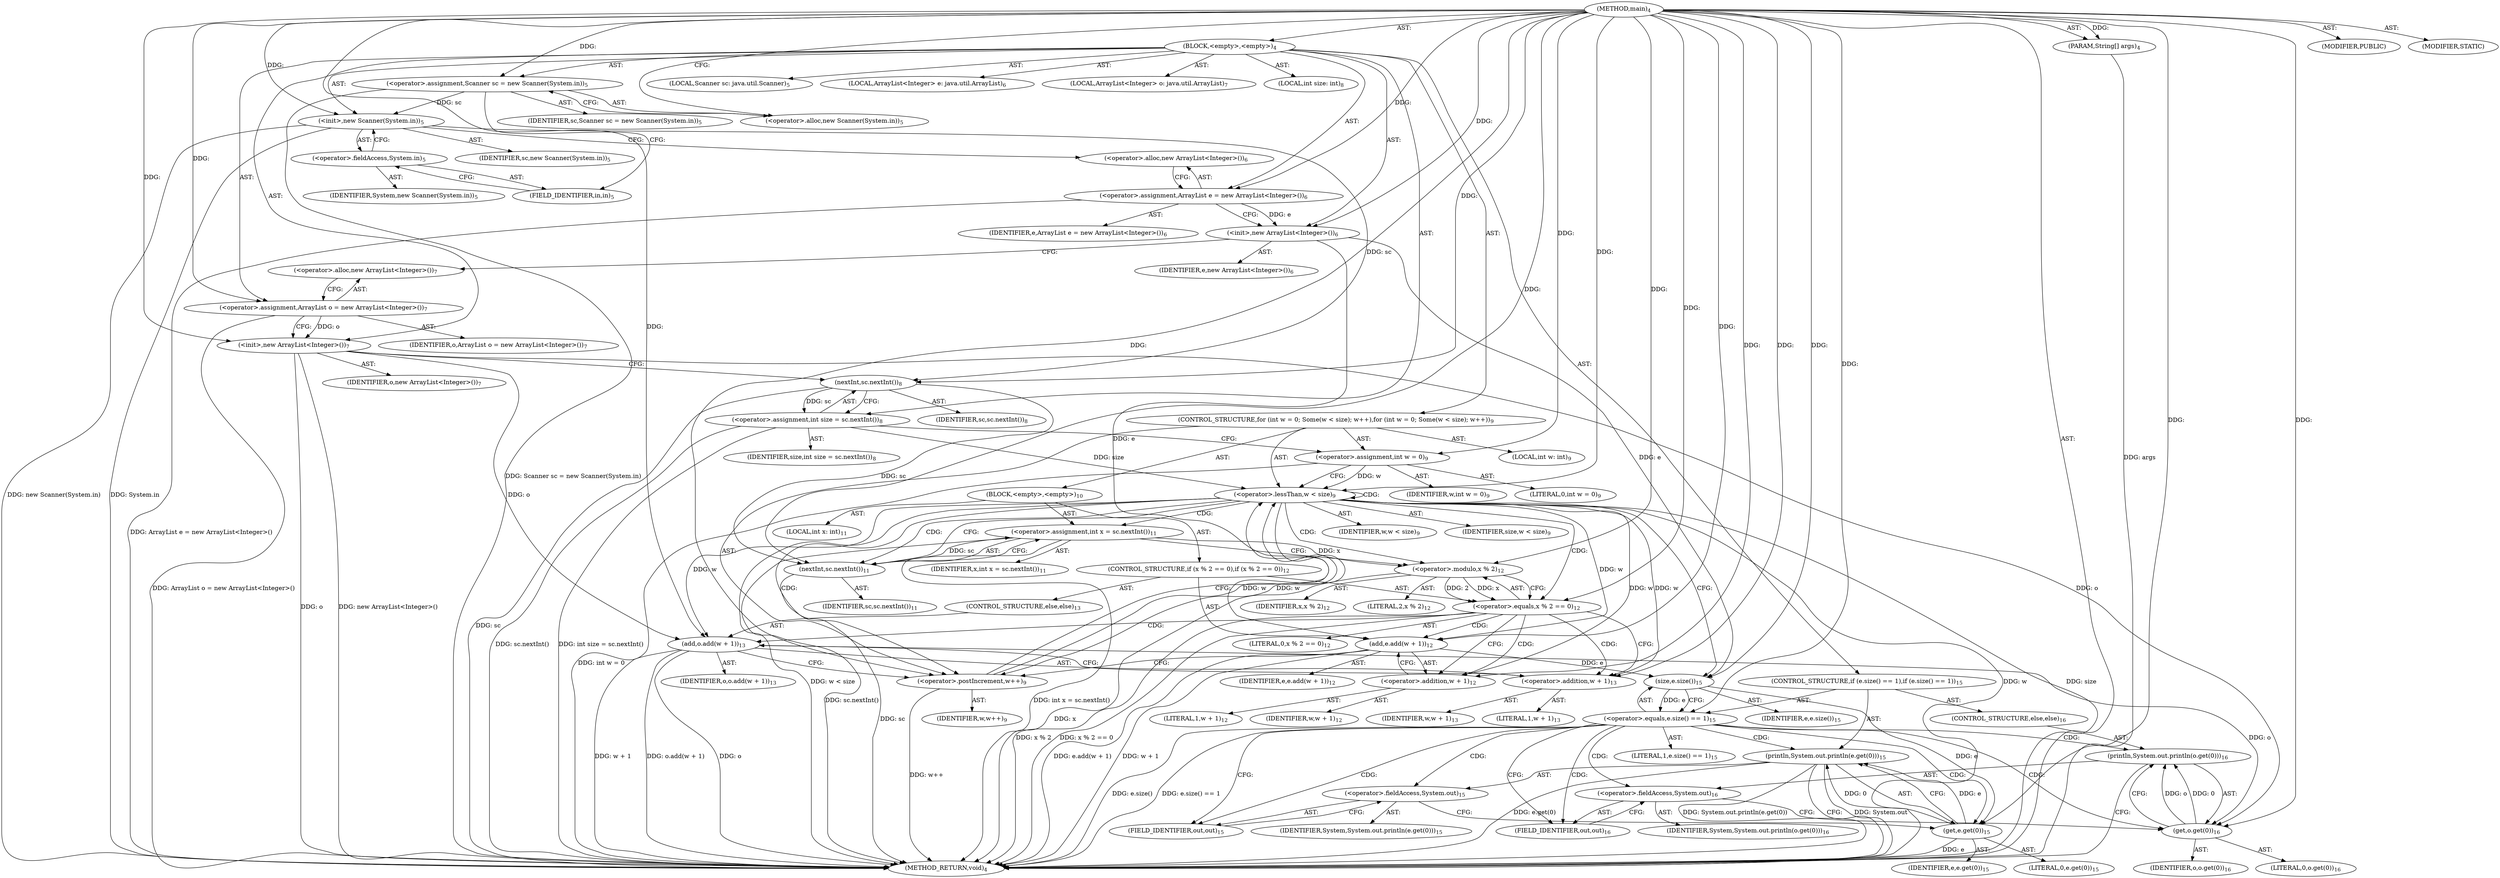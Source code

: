 digraph "main" {  
"23" [label = <(METHOD,main)<SUB>4</SUB>> ]
"24" [label = <(PARAM,String[] args)<SUB>4</SUB>> ]
"25" [label = <(BLOCK,&lt;empty&gt;,&lt;empty&gt;)<SUB>4</SUB>> ]
"4" [label = <(LOCAL,Scanner sc: java.util.Scanner)<SUB>5</SUB>> ]
"26" [label = <(&lt;operator&gt;.assignment,Scanner sc = new Scanner(System.in))<SUB>5</SUB>> ]
"27" [label = <(IDENTIFIER,sc,Scanner sc = new Scanner(System.in))<SUB>5</SUB>> ]
"28" [label = <(&lt;operator&gt;.alloc,new Scanner(System.in))<SUB>5</SUB>> ]
"29" [label = <(&lt;init&gt;,new Scanner(System.in))<SUB>5</SUB>> ]
"3" [label = <(IDENTIFIER,sc,new Scanner(System.in))<SUB>5</SUB>> ]
"30" [label = <(&lt;operator&gt;.fieldAccess,System.in)<SUB>5</SUB>> ]
"31" [label = <(IDENTIFIER,System,new Scanner(System.in))<SUB>5</SUB>> ]
"32" [label = <(FIELD_IDENTIFIER,in,in)<SUB>5</SUB>> ]
"6" [label = <(LOCAL,ArrayList&lt;Integer&gt; e: java.util.ArrayList)<SUB>6</SUB>> ]
"33" [label = <(&lt;operator&gt;.assignment,ArrayList e = new ArrayList&lt;Integer&gt;())<SUB>6</SUB>> ]
"34" [label = <(IDENTIFIER,e,ArrayList e = new ArrayList&lt;Integer&gt;())<SUB>6</SUB>> ]
"35" [label = <(&lt;operator&gt;.alloc,new ArrayList&lt;Integer&gt;())<SUB>6</SUB>> ]
"36" [label = <(&lt;init&gt;,new ArrayList&lt;Integer&gt;())<SUB>6</SUB>> ]
"5" [label = <(IDENTIFIER,e,new ArrayList&lt;Integer&gt;())<SUB>6</SUB>> ]
"8" [label = <(LOCAL,ArrayList&lt;Integer&gt; o: java.util.ArrayList)<SUB>7</SUB>> ]
"37" [label = <(&lt;operator&gt;.assignment,ArrayList o = new ArrayList&lt;Integer&gt;())<SUB>7</SUB>> ]
"38" [label = <(IDENTIFIER,o,ArrayList o = new ArrayList&lt;Integer&gt;())<SUB>7</SUB>> ]
"39" [label = <(&lt;operator&gt;.alloc,new ArrayList&lt;Integer&gt;())<SUB>7</SUB>> ]
"40" [label = <(&lt;init&gt;,new ArrayList&lt;Integer&gt;())<SUB>7</SUB>> ]
"7" [label = <(IDENTIFIER,o,new ArrayList&lt;Integer&gt;())<SUB>7</SUB>> ]
"41" [label = <(LOCAL,int size: int)<SUB>8</SUB>> ]
"42" [label = <(&lt;operator&gt;.assignment,int size = sc.nextInt())<SUB>8</SUB>> ]
"43" [label = <(IDENTIFIER,size,int size = sc.nextInt())<SUB>8</SUB>> ]
"44" [label = <(nextInt,sc.nextInt())<SUB>8</SUB>> ]
"45" [label = <(IDENTIFIER,sc,sc.nextInt())<SUB>8</SUB>> ]
"46" [label = <(CONTROL_STRUCTURE,for (int w = 0; Some(w &lt; size); w++),for (int w = 0; Some(w &lt; size); w++))<SUB>9</SUB>> ]
"47" [label = <(LOCAL,int w: int)<SUB>9</SUB>> ]
"48" [label = <(&lt;operator&gt;.assignment,int w = 0)<SUB>9</SUB>> ]
"49" [label = <(IDENTIFIER,w,int w = 0)<SUB>9</SUB>> ]
"50" [label = <(LITERAL,0,int w = 0)<SUB>9</SUB>> ]
"51" [label = <(&lt;operator&gt;.lessThan,w &lt; size)<SUB>9</SUB>> ]
"52" [label = <(IDENTIFIER,w,w &lt; size)<SUB>9</SUB>> ]
"53" [label = <(IDENTIFIER,size,w &lt; size)<SUB>9</SUB>> ]
"54" [label = <(&lt;operator&gt;.postIncrement,w++)<SUB>9</SUB>> ]
"55" [label = <(IDENTIFIER,w,w++)<SUB>9</SUB>> ]
"56" [label = <(BLOCK,&lt;empty&gt;,&lt;empty&gt;)<SUB>10</SUB>> ]
"57" [label = <(LOCAL,int x: int)<SUB>11</SUB>> ]
"58" [label = <(&lt;operator&gt;.assignment,int x = sc.nextInt())<SUB>11</SUB>> ]
"59" [label = <(IDENTIFIER,x,int x = sc.nextInt())<SUB>11</SUB>> ]
"60" [label = <(nextInt,sc.nextInt())<SUB>11</SUB>> ]
"61" [label = <(IDENTIFIER,sc,sc.nextInt())<SUB>11</SUB>> ]
"62" [label = <(CONTROL_STRUCTURE,if (x % 2 == 0),if (x % 2 == 0))<SUB>12</SUB>> ]
"63" [label = <(&lt;operator&gt;.equals,x % 2 == 0)<SUB>12</SUB>> ]
"64" [label = <(&lt;operator&gt;.modulo,x % 2)<SUB>12</SUB>> ]
"65" [label = <(IDENTIFIER,x,x % 2)<SUB>12</SUB>> ]
"66" [label = <(LITERAL,2,x % 2)<SUB>12</SUB>> ]
"67" [label = <(LITERAL,0,x % 2 == 0)<SUB>12</SUB>> ]
"68" [label = <(add,e.add(w + 1))<SUB>12</SUB>> ]
"69" [label = <(IDENTIFIER,e,e.add(w + 1))<SUB>12</SUB>> ]
"70" [label = <(&lt;operator&gt;.addition,w + 1)<SUB>12</SUB>> ]
"71" [label = <(IDENTIFIER,w,w + 1)<SUB>12</SUB>> ]
"72" [label = <(LITERAL,1,w + 1)<SUB>12</SUB>> ]
"73" [label = <(CONTROL_STRUCTURE,else,else)<SUB>13</SUB>> ]
"74" [label = <(add,o.add(w + 1))<SUB>13</SUB>> ]
"75" [label = <(IDENTIFIER,o,o.add(w + 1))<SUB>13</SUB>> ]
"76" [label = <(&lt;operator&gt;.addition,w + 1)<SUB>13</SUB>> ]
"77" [label = <(IDENTIFIER,w,w + 1)<SUB>13</SUB>> ]
"78" [label = <(LITERAL,1,w + 1)<SUB>13</SUB>> ]
"79" [label = <(CONTROL_STRUCTURE,if (e.size() == 1),if (e.size() == 1))<SUB>15</SUB>> ]
"80" [label = <(&lt;operator&gt;.equals,e.size() == 1)<SUB>15</SUB>> ]
"81" [label = <(size,e.size())<SUB>15</SUB>> ]
"82" [label = <(IDENTIFIER,e,e.size())<SUB>15</SUB>> ]
"83" [label = <(LITERAL,1,e.size() == 1)<SUB>15</SUB>> ]
"84" [label = <(println,System.out.println(e.get(0)))<SUB>15</SUB>> ]
"85" [label = <(&lt;operator&gt;.fieldAccess,System.out)<SUB>15</SUB>> ]
"86" [label = <(IDENTIFIER,System,System.out.println(e.get(0)))<SUB>15</SUB>> ]
"87" [label = <(FIELD_IDENTIFIER,out,out)<SUB>15</SUB>> ]
"88" [label = <(get,e.get(0))<SUB>15</SUB>> ]
"89" [label = <(IDENTIFIER,e,e.get(0))<SUB>15</SUB>> ]
"90" [label = <(LITERAL,0,e.get(0))<SUB>15</SUB>> ]
"91" [label = <(CONTROL_STRUCTURE,else,else)<SUB>16</SUB>> ]
"92" [label = <(println,System.out.println(o.get(0)))<SUB>16</SUB>> ]
"93" [label = <(&lt;operator&gt;.fieldAccess,System.out)<SUB>16</SUB>> ]
"94" [label = <(IDENTIFIER,System,System.out.println(o.get(0)))<SUB>16</SUB>> ]
"95" [label = <(FIELD_IDENTIFIER,out,out)<SUB>16</SUB>> ]
"96" [label = <(get,o.get(0))<SUB>16</SUB>> ]
"97" [label = <(IDENTIFIER,o,o.get(0))<SUB>16</SUB>> ]
"98" [label = <(LITERAL,0,o.get(0))<SUB>16</SUB>> ]
"99" [label = <(MODIFIER,PUBLIC)> ]
"100" [label = <(MODIFIER,STATIC)> ]
"101" [label = <(METHOD_RETURN,void)<SUB>4</SUB>> ]
  "23" -> "24"  [ label = "AST: "] 
  "23" -> "25"  [ label = "AST: "] 
  "23" -> "99"  [ label = "AST: "] 
  "23" -> "100"  [ label = "AST: "] 
  "23" -> "101"  [ label = "AST: "] 
  "25" -> "4"  [ label = "AST: "] 
  "25" -> "26"  [ label = "AST: "] 
  "25" -> "29"  [ label = "AST: "] 
  "25" -> "6"  [ label = "AST: "] 
  "25" -> "33"  [ label = "AST: "] 
  "25" -> "36"  [ label = "AST: "] 
  "25" -> "8"  [ label = "AST: "] 
  "25" -> "37"  [ label = "AST: "] 
  "25" -> "40"  [ label = "AST: "] 
  "25" -> "41"  [ label = "AST: "] 
  "25" -> "42"  [ label = "AST: "] 
  "25" -> "46"  [ label = "AST: "] 
  "25" -> "79"  [ label = "AST: "] 
  "26" -> "27"  [ label = "AST: "] 
  "26" -> "28"  [ label = "AST: "] 
  "29" -> "3"  [ label = "AST: "] 
  "29" -> "30"  [ label = "AST: "] 
  "30" -> "31"  [ label = "AST: "] 
  "30" -> "32"  [ label = "AST: "] 
  "33" -> "34"  [ label = "AST: "] 
  "33" -> "35"  [ label = "AST: "] 
  "36" -> "5"  [ label = "AST: "] 
  "37" -> "38"  [ label = "AST: "] 
  "37" -> "39"  [ label = "AST: "] 
  "40" -> "7"  [ label = "AST: "] 
  "42" -> "43"  [ label = "AST: "] 
  "42" -> "44"  [ label = "AST: "] 
  "44" -> "45"  [ label = "AST: "] 
  "46" -> "47"  [ label = "AST: "] 
  "46" -> "48"  [ label = "AST: "] 
  "46" -> "51"  [ label = "AST: "] 
  "46" -> "54"  [ label = "AST: "] 
  "46" -> "56"  [ label = "AST: "] 
  "48" -> "49"  [ label = "AST: "] 
  "48" -> "50"  [ label = "AST: "] 
  "51" -> "52"  [ label = "AST: "] 
  "51" -> "53"  [ label = "AST: "] 
  "54" -> "55"  [ label = "AST: "] 
  "56" -> "57"  [ label = "AST: "] 
  "56" -> "58"  [ label = "AST: "] 
  "56" -> "62"  [ label = "AST: "] 
  "58" -> "59"  [ label = "AST: "] 
  "58" -> "60"  [ label = "AST: "] 
  "60" -> "61"  [ label = "AST: "] 
  "62" -> "63"  [ label = "AST: "] 
  "62" -> "68"  [ label = "AST: "] 
  "62" -> "73"  [ label = "AST: "] 
  "63" -> "64"  [ label = "AST: "] 
  "63" -> "67"  [ label = "AST: "] 
  "64" -> "65"  [ label = "AST: "] 
  "64" -> "66"  [ label = "AST: "] 
  "68" -> "69"  [ label = "AST: "] 
  "68" -> "70"  [ label = "AST: "] 
  "70" -> "71"  [ label = "AST: "] 
  "70" -> "72"  [ label = "AST: "] 
  "73" -> "74"  [ label = "AST: "] 
  "74" -> "75"  [ label = "AST: "] 
  "74" -> "76"  [ label = "AST: "] 
  "76" -> "77"  [ label = "AST: "] 
  "76" -> "78"  [ label = "AST: "] 
  "79" -> "80"  [ label = "AST: "] 
  "79" -> "84"  [ label = "AST: "] 
  "79" -> "91"  [ label = "AST: "] 
  "80" -> "81"  [ label = "AST: "] 
  "80" -> "83"  [ label = "AST: "] 
  "81" -> "82"  [ label = "AST: "] 
  "84" -> "85"  [ label = "AST: "] 
  "84" -> "88"  [ label = "AST: "] 
  "85" -> "86"  [ label = "AST: "] 
  "85" -> "87"  [ label = "AST: "] 
  "88" -> "89"  [ label = "AST: "] 
  "88" -> "90"  [ label = "AST: "] 
  "91" -> "92"  [ label = "AST: "] 
  "92" -> "93"  [ label = "AST: "] 
  "92" -> "96"  [ label = "AST: "] 
  "93" -> "94"  [ label = "AST: "] 
  "93" -> "95"  [ label = "AST: "] 
  "96" -> "97"  [ label = "AST: "] 
  "96" -> "98"  [ label = "AST: "] 
  "26" -> "32"  [ label = "CFG: "] 
  "29" -> "35"  [ label = "CFG: "] 
  "33" -> "36"  [ label = "CFG: "] 
  "36" -> "39"  [ label = "CFG: "] 
  "37" -> "40"  [ label = "CFG: "] 
  "40" -> "44"  [ label = "CFG: "] 
  "42" -> "48"  [ label = "CFG: "] 
  "28" -> "26"  [ label = "CFG: "] 
  "30" -> "29"  [ label = "CFG: "] 
  "35" -> "33"  [ label = "CFG: "] 
  "39" -> "37"  [ label = "CFG: "] 
  "44" -> "42"  [ label = "CFG: "] 
  "48" -> "51"  [ label = "CFG: "] 
  "51" -> "60"  [ label = "CFG: "] 
  "51" -> "81"  [ label = "CFG: "] 
  "54" -> "51"  [ label = "CFG: "] 
  "80" -> "87"  [ label = "CFG: "] 
  "80" -> "95"  [ label = "CFG: "] 
  "84" -> "101"  [ label = "CFG: "] 
  "32" -> "30"  [ label = "CFG: "] 
  "58" -> "64"  [ label = "CFG: "] 
  "81" -> "80"  [ label = "CFG: "] 
  "85" -> "88"  [ label = "CFG: "] 
  "88" -> "84"  [ label = "CFG: "] 
  "92" -> "101"  [ label = "CFG: "] 
  "60" -> "58"  [ label = "CFG: "] 
  "63" -> "70"  [ label = "CFG: "] 
  "63" -> "76"  [ label = "CFG: "] 
  "68" -> "54"  [ label = "CFG: "] 
  "87" -> "85"  [ label = "CFG: "] 
  "93" -> "96"  [ label = "CFG: "] 
  "96" -> "92"  [ label = "CFG: "] 
  "64" -> "63"  [ label = "CFG: "] 
  "70" -> "68"  [ label = "CFG: "] 
  "74" -> "54"  [ label = "CFG: "] 
  "95" -> "93"  [ label = "CFG: "] 
  "76" -> "74"  [ label = "CFG: "] 
  "23" -> "28"  [ label = "CFG: "] 
  "24" -> "101"  [ label = "DDG: args"] 
  "26" -> "101"  [ label = "DDG: Scanner sc = new Scanner(System.in)"] 
  "29" -> "101"  [ label = "DDG: System.in"] 
  "29" -> "101"  [ label = "DDG: new Scanner(System.in)"] 
  "33" -> "101"  [ label = "DDG: ArrayList e = new ArrayList&lt;Integer&gt;()"] 
  "37" -> "101"  [ label = "DDG: ArrayList o = new ArrayList&lt;Integer&gt;()"] 
  "40" -> "101"  [ label = "DDG: o"] 
  "40" -> "101"  [ label = "DDG: new ArrayList&lt;Integer&gt;()"] 
  "44" -> "101"  [ label = "DDG: sc"] 
  "42" -> "101"  [ label = "DDG: sc.nextInt()"] 
  "42" -> "101"  [ label = "DDG: int size = sc.nextInt()"] 
  "48" -> "101"  [ label = "DDG: int w = 0"] 
  "51" -> "101"  [ label = "DDG: w"] 
  "51" -> "101"  [ label = "DDG: size"] 
  "51" -> "101"  [ label = "DDG: w &lt; size"] 
  "80" -> "101"  [ label = "DDG: e.size()"] 
  "80" -> "101"  [ label = "DDG: e.size() == 1"] 
  "84" -> "101"  [ label = "DDG: System.out"] 
  "88" -> "101"  [ label = "DDG: e"] 
  "84" -> "101"  [ label = "DDG: e.get(0)"] 
  "84" -> "101"  [ label = "DDG: System.out.println(e.get(0))"] 
  "60" -> "101"  [ label = "DDG: sc"] 
  "58" -> "101"  [ label = "DDG: sc.nextInt()"] 
  "58" -> "101"  [ label = "DDG: int x = sc.nextInt()"] 
  "64" -> "101"  [ label = "DDG: x"] 
  "63" -> "101"  [ label = "DDG: x % 2"] 
  "63" -> "101"  [ label = "DDG: x % 2 == 0"] 
  "74" -> "101"  [ label = "DDG: o"] 
  "74" -> "101"  [ label = "DDG: w + 1"] 
  "74" -> "101"  [ label = "DDG: o.add(w + 1)"] 
  "68" -> "101"  [ label = "DDG: w + 1"] 
  "68" -> "101"  [ label = "DDG: e.add(w + 1)"] 
  "54" -> "101"  [ label = "DDG: w++"] 
  "23" -> "24"  [ label = "DDG: "] 
  "23" -> "26"  [ label = "DDG: "] 
  "23" -> "33"  [ label = "DDG: "] 
  "23" -> "37"  [ label = "DDG: "] 
  "44" -> "42"  [ label = "DDG: sc"] 
  "26" -> "29"  [ label = "DDG: sc"] 
  "23" -> "29"  [ label = "DDG: "] 
  "33" -> "36"  [ label = "DDG: e"] 
  "23" -> "36"  [ label = "DDG: "] 
  "37" -> "40"  [ label = "DDG: o"] 
  "23" -> "40"  [ label = "DDG: "] 
  "23" -> "48"  [ label = "DDG: "] 
  "29" -> "44"  [ label = "DDG: sc"] 
  "23" -> "44"  [ label = "DDG: "] 
  "48" -> "51"  [ label = "DDG: w"] 
  "54" -> "51"  [ label = "DDG: w"] 
  "23" -> "51"  [ label = "DDG: "] 
  "42" -> "51"  [ label = "DDG: size"] 
  "23" -> "54"  [ label = "DDG: "] 
  "51" -> "54"  [ label = "DDG: w"] 
  "60" -> "58"  [ label = "DDG: sc"] 
  "81" -> "80"  [ label = "DDG: e"] 
  "23" -> "80"  [ label = "DDG: "] 
  "88" -> "84"  [ label = "DDG: e"] 
  "88" -> "84"  [ label = "DDG: 0"] 
  "36" -> "81"  [ label = "DDG: e"] 
  "68" -> "81"  [ label = "DDG: e"] 
  "23" -> "81"  [ label = "DDG: "] 
  "81" -> "88"  [ label = "DDG: e"] 
  "23" -> "88"  [ label = "DDG: "] 
  "96" -> "92"  [ label = "DDG: o"] 
  "96" -> "92"  [ label = "DDG: 0"] 
  "44" -> "60"  [ label = "DDG: sc"] 
  "23" -> "60"  [ label = "DDG: "] 
  "64" -> "63"  [ label = "DDG: x"] 
  "64" -> "63"  [ label = "DDG: 2"] 
  "23" -> "63"  [ label = "DDG: "] 
  "36" -> "68"  [ label = "DDG: e"] 
  "23" -> "68"  [ label = "DDG: "] 
  "51" -> "68"  [ label = "DDG: w"] 
  "40" -> "96"  [ label = "DDG: o"] 
  "74" -> "96"  [ label = "DDG: o"] 
  "23" -> "96"  [ label = "DDG: "] 
  "58" -> "64"  [ label = "DDG: x"] 
  "23" -> "64"  [ label = "DDG: "] 
  "51" -> "70"  [ label = "DDG: w"] 
  "23" -> "70"  [ label = "DDG: "] 
  "40" -> "74"  [ label = "DDG: o"] 
  "23" -> "74"  [ label = "DDG: "] 
  "51" -> "74"  [ label = "DDG: w"] 
  "51" -> "76"  [ label = "DDG: w"] 
  "23" -> "76"  [ label = "DDG: "] 
  "51" -> "58"  [ label = "CDG: "] 
  "51" -> "60"  [ label = "CDG: "] 
  "51" -> "64"  [ label = "CDG: "] 
  "51" -> "51"  [ label = "CDG: "] 
  "51" -> "63"  [ label = "CDG: "] 
  "51" -> "54"  [ label = "CDG: "] 
  "80" -> "96"  [ label = "CDG: "] 
  "80" -> "84"  [ label = "CDG: "] 
  "80" -> "85"  [ label = "CDG: "] 
  "80" -> "88"  [ label = "CDG: "] 
  "80" -> "95"  [ label = "CDG: "] 
  "80" -> "92"  [ label = "CDG: "] 
  "80" -> "87"  [ label = "CDG: "] 
  "80" -> "93"  [ label = "CDG: "] 
  "63" -> "68"  [ label = "CDG: "] 
  "63" -> "70"  [ label = "CDG: "] 
  "63" -> "74"  [ label = "CDG: "] 
  "63" -> "76"  [ label = "CDG: "] 
}
